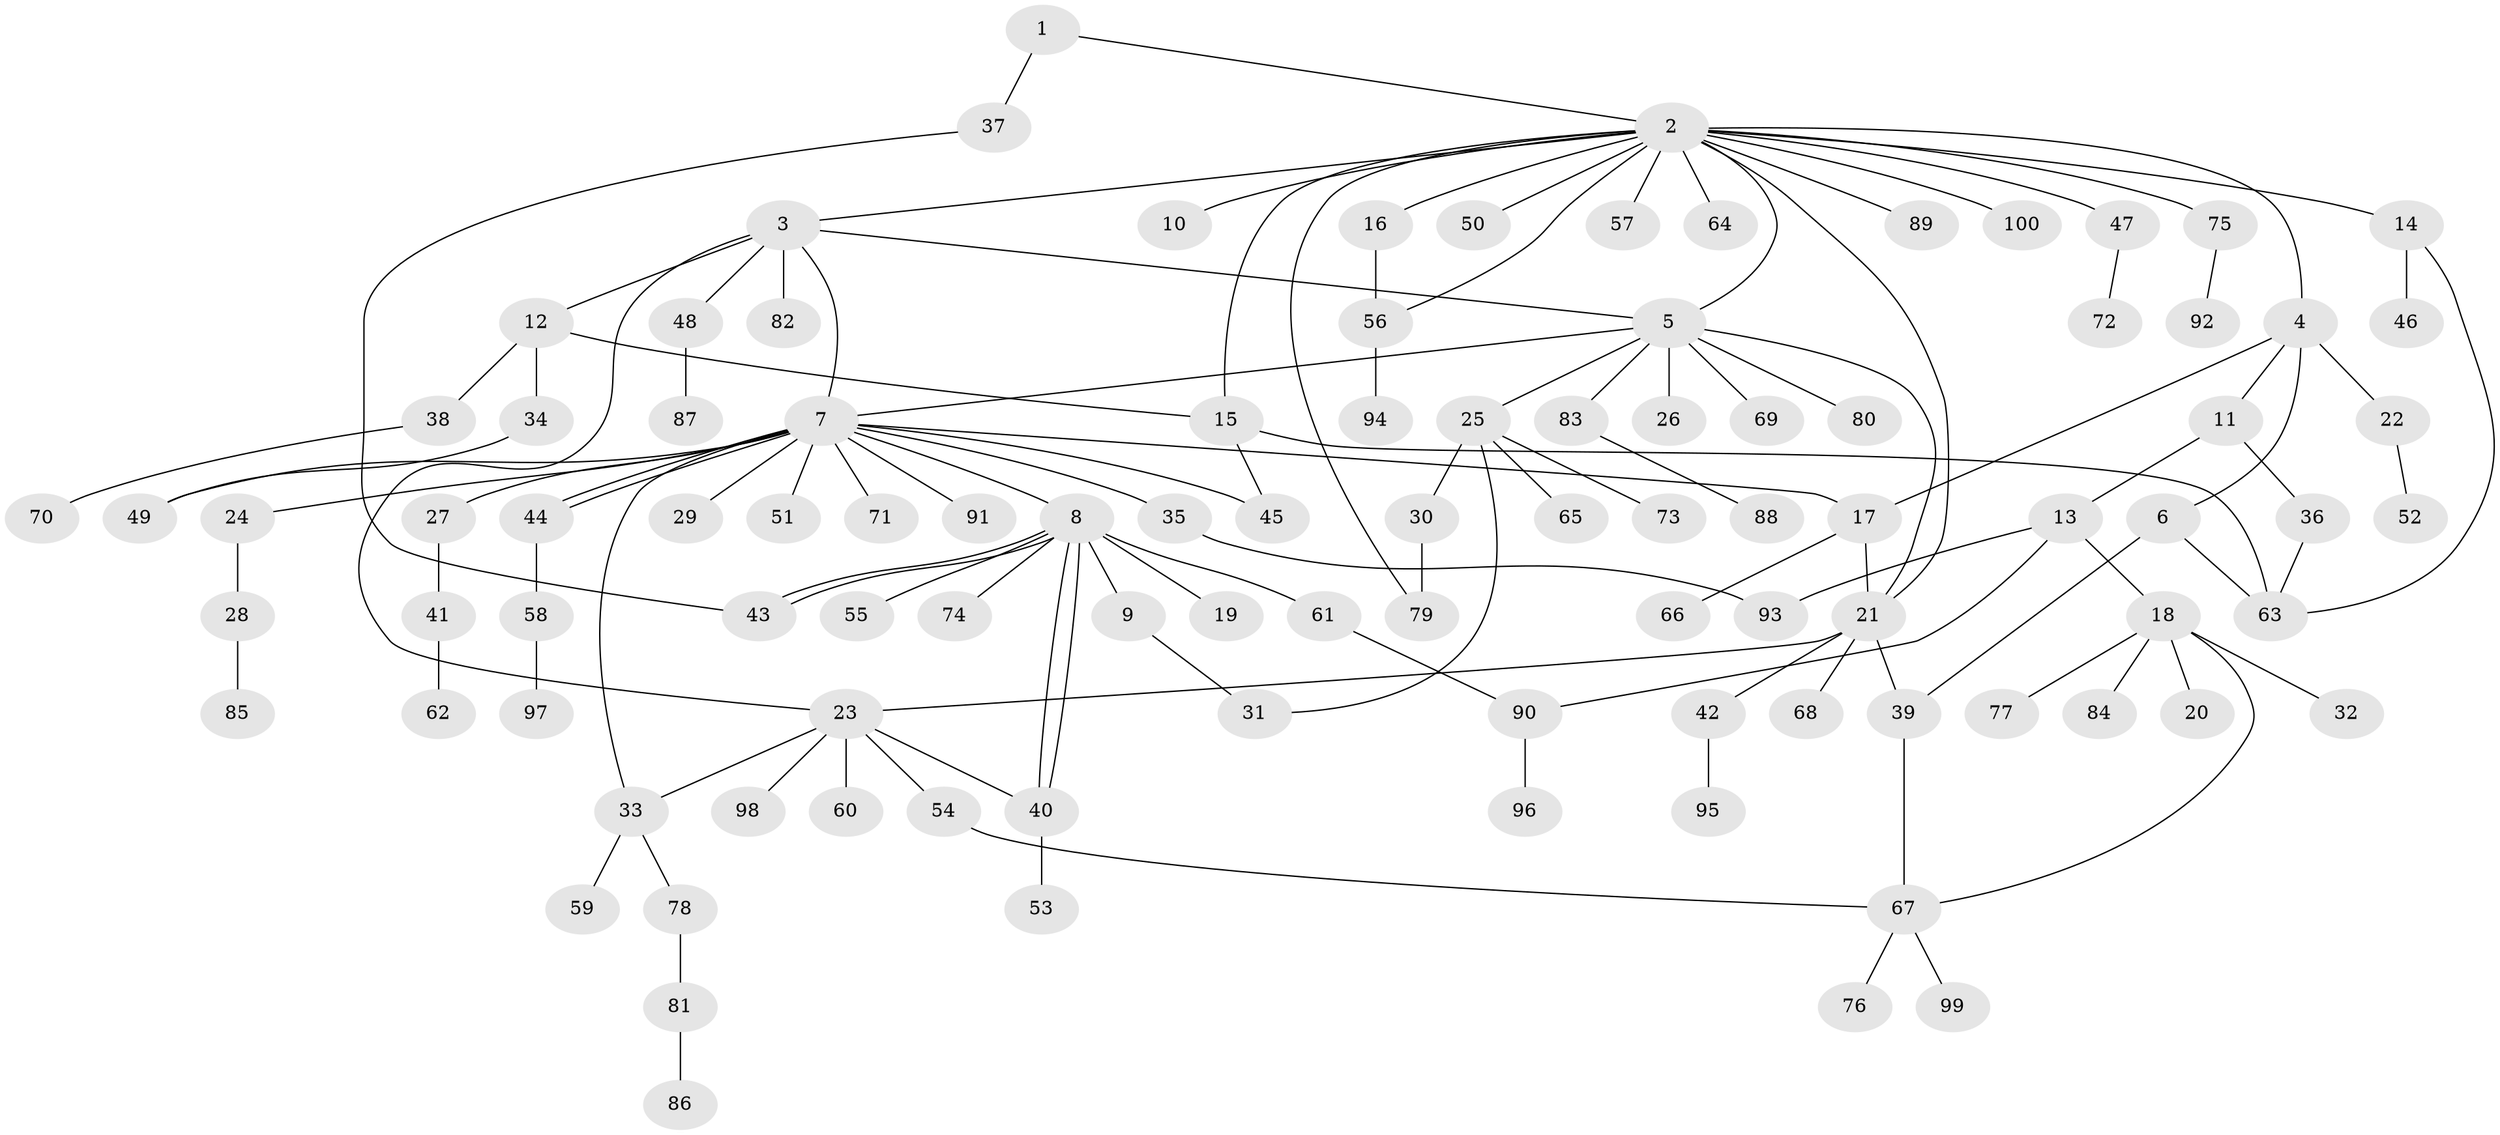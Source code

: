 // Generated by graph-tools (version 1.1) at 2025/11/02/21/25 10:11:08]
// undirected, 100 vertices, 125 edges
graph export_dot {
graph [start="1"]
  node [color=gray90,style=filled];
  1;
  2;
  3;
  4;
  5;
  6;
  7;
  8;
  9;
  10;
  11;
  12;
  13;
  14;
  15;
  16;
  17;
  18;
  19;
  20;
  21;
  22;
  23;
  24;
  25;
  26;
  27;
  28;
  29;
  30;
  31;
  32;
  33;
  34;
  35;
  36;
  37;
  38;
  39;
  40;
  41;
  42;
  43;
  44;
  45;
  46;
  47;
  48;
  49;
  50;
  51;
  52;
  53;
  54;
  55;
  56;
  57;
  58;
  59;
  60;
  61;
  62;
  63;
  64;
  65;
  66;
  67;
  68;
  69;
  70;
  71;
  72;
  73;
  74;
  75;
  76;
  77;
  78;
  79;
  80;
  81;
  82;
  83;
  84;
  85;
  86;
  87;
  88;
  89;
  90;
  91;
  92;
  93;
  94;
  95;
  96;
  97;
  98;
  99;
  100;
  1 -- 2;
  1 -- 37;
  2 -- 3;
  2 -- 4;
  2 -- 5;
  2 -- 10;
  2 -- 14;
  2 -- 15;
  2 -- 16;
  2 -- 21;
  2 -- 47;
  2 -- 50;
  2 -- 56;
  2 -- 57;
  2 -- 64;
  2 -- 75;
  2 -- 79;
  2 -- 89;
  2 -- 100;
  3 -- 5;
  3 -- 7;
  3 -- 12;
  3 -- 23;
  3 -- 48;
  3 -- 82;
  4 -- 6;
  4 -- 11;
  4 -- 17;
  4 -- 22;
  5 -- 7;
  5 -- 21;
  5 -- 25;
  5 -- 26;
  5 -- 69;
  5 -- 80;
  5 -- 83;
  6 -- 39;
  6 -- 63;
  7 -- 8;
  7 -- 17;
  7 -- 24;
  7 -- 27;
  7 -- 29;
  7 -- 33;
  7 -- 35;
  7 -- 44;
  7 -- 44;
  7 -- 45;
  7 -- 49;
  7 -- 51;
  7 -- 71;
  7 -- 91;
  8 -- 9;
  8 -- 19;
  8 -- 40;
  8 -- 40;
  8 -- 43;
  8 -- 43;
  8 -- 55;
  8 -- 61;
  8 -- 74;
  9 -- 31;
  11 -- 13;
  11 -- 36;
  12 -- 15;
  12 -- 34;
  12 -- 38;
  13 -- 18;
  13 -- 90;
  13 -- 93;
  14 -- 46;
  14 -- 63;
  15 -- 45;
  15 -- 63;
  16 -- 56;
  17 -- 21;
  17 -- 66;
  18 -- 20;
  18 -- 32;
  18 -- 67;
  18 -- 77;
  18 -- 84;
  21 -- 23;
  21 -- 39;
  21 -- 42;
  21 -- 68;
  22 -- 52;
  23 -- 33;
  23 -- 40;
  23 -- 54;
  23 -- 60;
  23 -- 98;
  24 -- 28;
  25 -- 30;
  25 -- 31;
  25 -- 65;
  25 -- 73;
  27 -- 41;
  28 -- 85;
  30 -- 79;
  33 -- 59;
  33 -- 78;
  34 -- 49;
  35 -- 93;
  36 -- 63;
  37 -- 43;
  38 -- 70;
  39 -- 67;
  40 -- 53;
  41 -- 62;
  42 -- 95;
  44 -- 58;
  47 -- 72;
  48 -- 87;
  54 -- 67;
  56 -- 94;
  58 -- 97;
  61 -- 90;
  67 -- 76;
  67 -- 99;
  75 -- 92;
  78 -- 81;
  81 -- 86;
  83 -- 88;
  90 -- 96;
}
